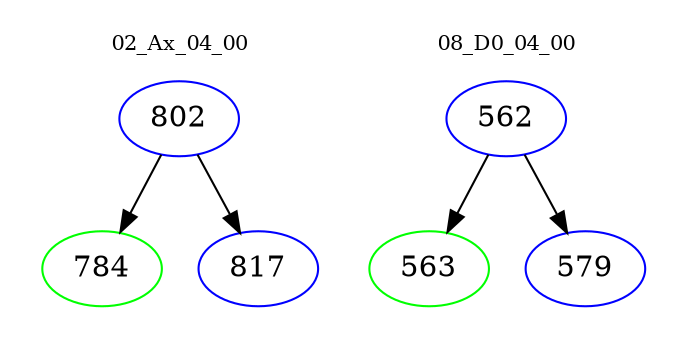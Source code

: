 digraph{
subgraph cluster_0 {
color = white
label = "02_Ax_04_00";
fontsize=10;
T0_802 [label="802", color="blue"]
T0_802 -> T0_784 [color="black"]
T0_784 [label="784", color="green"]
T0_802 -> T0_817 [color="black"]
T0_817 [label="817", color="blue"]
}
subgraph cluster_1 {
color = white
label = "08_D0_04_00";
fontsize=10;
T1_562 [label="562", color="blue"]
T1_562 -> T1_563 [color="black"]
T1_563 [label="563", color="green"]
T1_562 -> T1_579 [color="black"]
T1_579 [label="579", color="blue"]
}
}
